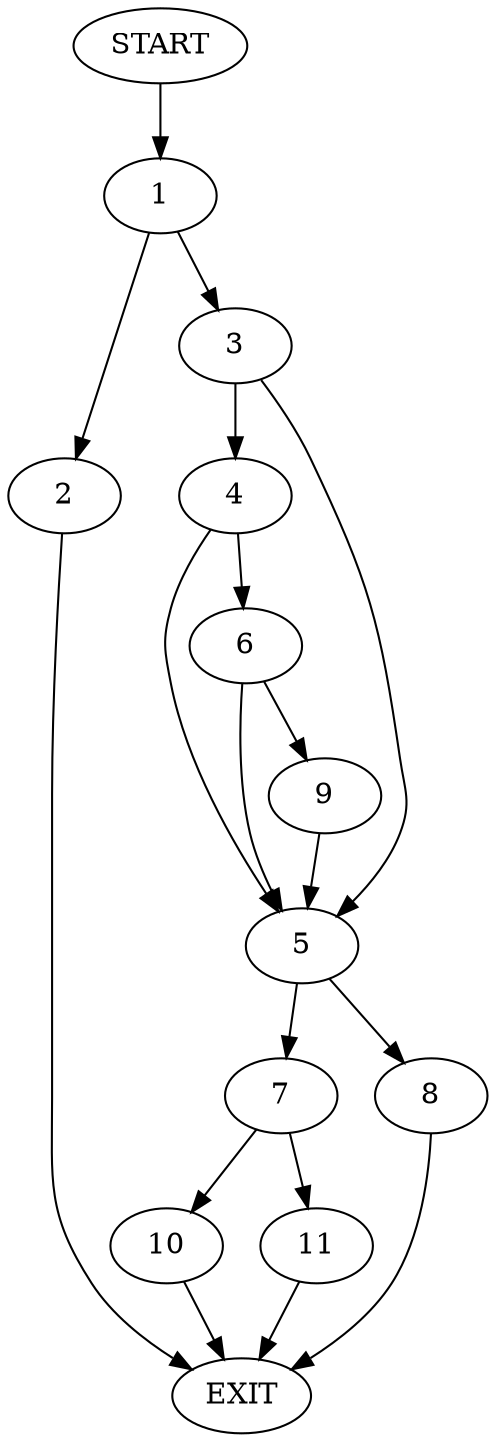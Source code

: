 digraph {
0 [label="START"]
12 [label="EXIT"]
0 -> 1
1 -> 2
1 -> 3
3 -> 4
3 -> 5
2 -> 12
4 -> 6
4 -> 5
5 -> 7
5 -> 8
6 -> 9
6 -> 5
9 -> 5
7 -> 10
7 -> 11
8 -> 12
11 -> 12
10 -> 12
}

